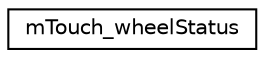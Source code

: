 digraph "Graphical Class Hierarchy"
{
  edge [fontname="Helvetica",fontsize="10",labelfontname="Helvetica",labelfontsize="10"];
  node [fontname="Helvetica",fontsize="10",shape=record];
  rankdir="LR";
  Node1 [label="mTouch_wheelStatus",height=0.2,width=0.4,color="black", fillcolor="white", style="filled",URL="$unionm_touch__wheel_status.html"];
}
